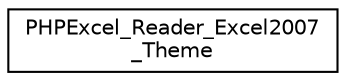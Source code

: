 digraph "Иерархия классов. Графический вид."
{
  edge [fontname="Helvetica",fontsize="10",labelfontname="Helvetica",labelfontsize="10"];
  node [fontname="Helvetica",fontsize="10",shape=record];
  rankdir="LR";
  Node0 [label="PHPExcel_Reader_Excel2007\l_Theme",height=0.2,width=0.4,color="black", fillcolor="white", style="filled",URL="$class_p_h_p_excel___reader___excel2007___theme.html"];
}
